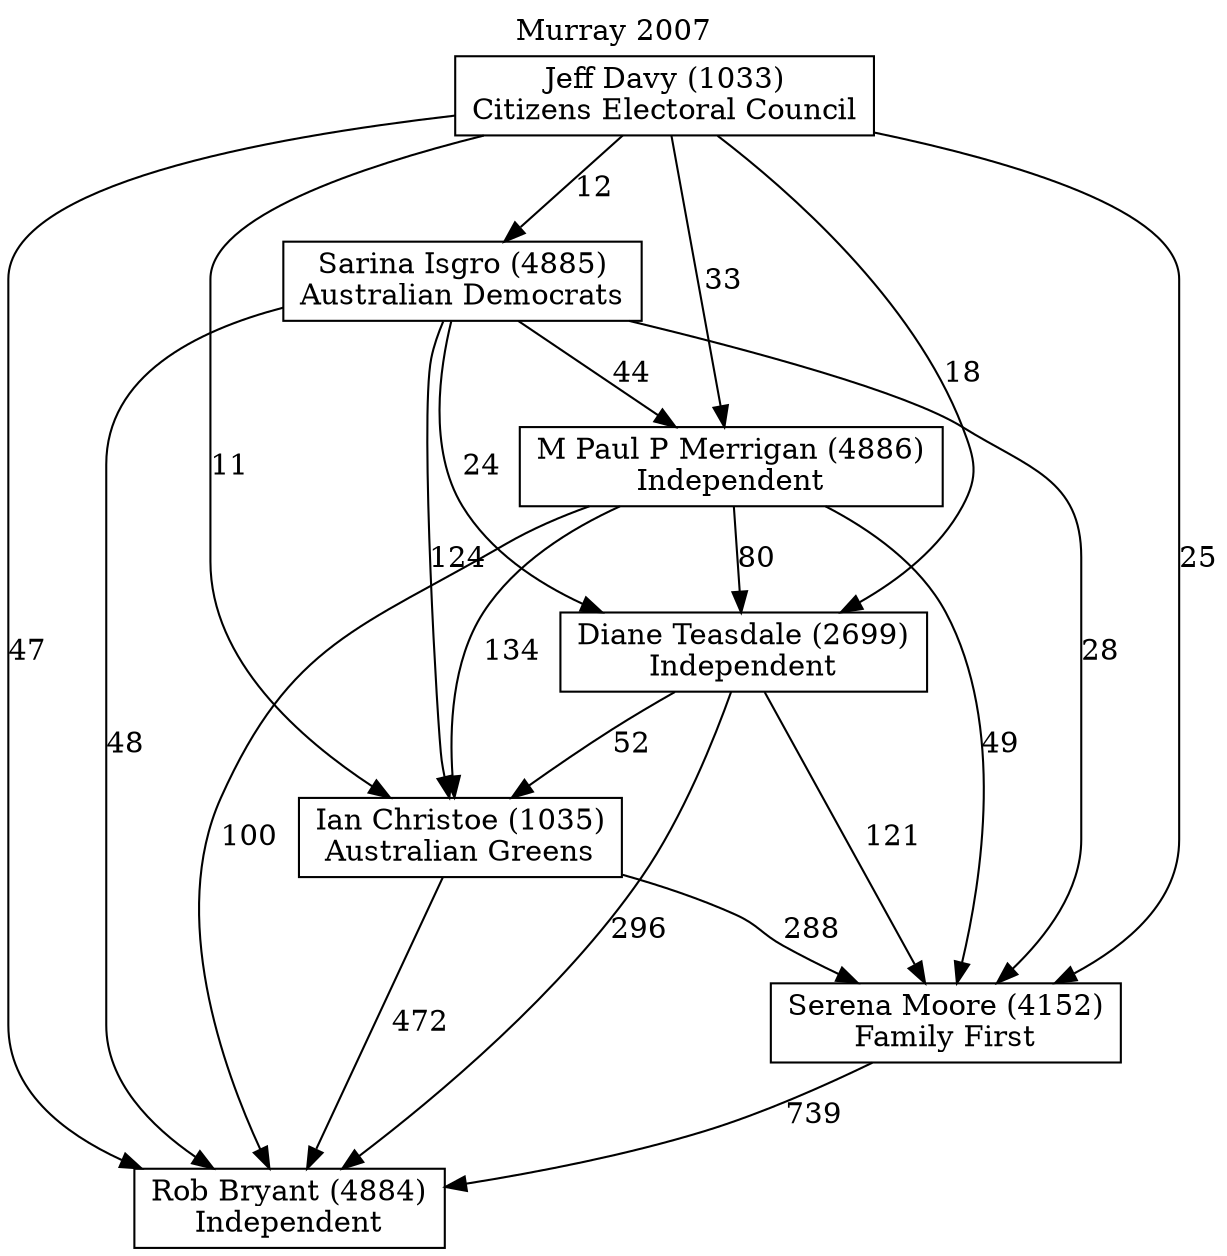 // House preference flow
digraph "Rob Bryant (4884)_Murray_2007" {
	graph [label="Murray 2007" labelloc=t mclimit=10]
	node [shape=box]
	"Diane Teasdale (2699)" [label="Diane Teasdale (2699)
Independent"]
	"Ian Christoe (1035)" [label="Ian Christoe (1035)
Australian Greens"]
	"Jeff Davy (1033)" [label="Jeff Davy (1033)
Citizens Electoral Council"]
	"M Paul P Merrigan (4886)" [label="M Paul P Merrigan (4886)
Independent"]
	"Rob Bryant (4884)" [label="Rob Bryant (4884)
Independent"]
	"Sarina Isgro (4885)" [label="Sarina Isgro (4885)
Australian Democrats"]
	"Serena Moore (4152)" [label="Serena Moore (4152)
Family First"]
	"Diane Teasdale (2699)" -> "Ian Christoe (1035)" [label=52]
	"Diane Teasdale (2699)" -> "Rob Bryant (4884)" [label=296]
	"Diane Teasdale (2699)" -> "Serena Moore (4152)" [label=121]
	"Ian Christoe (1035)" -> "Rob Bryant (4884)" [label=472]
	"Ian Christoe (1035)" -> "Serena Moore (4152)" [label=288]
	"Jeff Davy (1033)" -> "Diane Teasdale (2699)" [label=18]
	"Jeff Davy (1033)" -> "Ian Christoe (1035)" [label=11]
	"Jeff Davy (1033)" -> "M Paul P Merrigan (4886)" [label=33]
	"Jeff Davy (1033)" -> "Rob Bryant (4884)" [label=47]
	"Jeff Davy (1033)" -> "Sarina Isgro (4885)" [label=12]
	"Jeff Davy (1033)" -> "Serena Moore (4152)" [label=25]
	"M Paul P Merrigan (4886)" -> "Diane Teasdale (2699)" [label=80]
	"M Paul P Merrigan (4886)" -> "Ian Christoe (1035)" [label=134]
	"M Paul P Merrigan (4886)" -> "Rob Bryant (4884)" [label=100]
	"M Paul P Merrigan (4886)" -> "Serena Moore (4152)" [label=49]
	"Sarina Isgro (4885)" -> "Diane Teasdale (2699)" [label=24]
	"Sarina Isgro (4885)" -> "Ian Christoe (1035)" [label=124]
	"Sarina Isgro (4885)" -> "M Paul P Merrigan (4886)" [label=44]
	"Sarina Isgro (4885)" -> "Rob Bryant (4884)" [label=48]
	"Sarina Isgro (4885)" -> "Serena Moore (4152)" [label=28]
	"Serena Moore (4152)" -> "Rob Bryant (4884)" [label=739]
}
